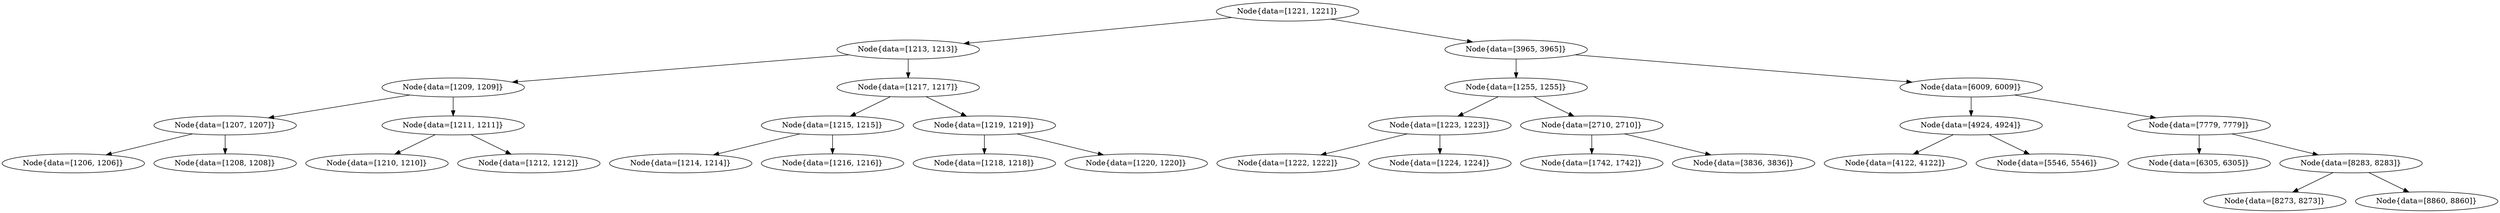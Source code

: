 digraph G{
1527171353 [label="Node{data=[1221, 1221]}"]
1527171353 -> 1241917649
1241917649 [label="Node{data=[1213, 1213]}"]
1241917649 -> 1783708853
1783708853 [label="Node{data=[1209, 1209]}"]
1783708853 -> 1293485294
1293485294 [label="Node{data=[1207, 1207]}"]
1293485294 -> 540693077
540693077 [label="Node{data=[1206, 1206]}"]
1293485294 -> 1535223331
1535223331 [label="Node{data=[1208, 1208]}"]
1783708853 -> 945196402
945196402 [label="Node{data=[1211, 1211]}"]
945196402 -> 1030602978
1030602978 [label="Node{data=[1210, 1210]}"]
945196402 -> 1337431520
1337431520 [label="Node{data=[1212, 1212]}"]
1241917649 -> 424776331
424776331 [label="Node{data=[1217, 1217]}"]
424776331 -> 367047118
367047118 [label="Node{data=[1215, 1215]}"]
367047118 -> 1188632896
1188632896 [label="Node{data=[1214, 1214]}"]
367047118 -> 892505326
892505326 [label="Node{data=[1216, 1216]}"]
424776331 -> 543327497
543327497 [label="Node{data=[1219, 1219]}"]
543327497 -> 815545866
815545866 [label="Node{data=[1218, 1218]}"]
543327497 -> 1048654400
1048654400 [label="Node{data=[1220, 1220]}"]
1527171353 -> 527801474
527801474 [label="Node{data=[3965, 3965]}"]
527801474 -> 730532008
730532008 [label="Node{data=[1255, 1255]}"]
730532008 -> 2050363325
2050363325 [label="Node{data=[1223, 1223]}"]
2050363325 -> 1293037961
1293037961 [label="Node{data=[1222, 1222]}"]
2050363325 -> 2125477157
2125477157 [label="Node{data=[1224, 1224]}"]
730532008 -> 218999827
218999827 [label="Node{data=[2710, 2710]}"]
218999827 -> 1191973352
1191973352 [label="Node{data=[1742, 1742]}"]
218999827 -> 466546425
466546425 [label="Node{data=[3836, 3836]}"]
527801474 -> 1688795576
1688795576 [label="Node{data=[6009, 6009]}"]
1688795576 -> 69581834
69581834 [label="Node{data=[4924, 4924]}"]
69581834 -> 587296311
587296311 [label="Node{data=[4122, 4122]}"]
69581834 -> 1330963848
1330963848 [label="Node{data=[5546, 5546]}"]
1688795576 -> 1821552867
1821552867 [label="Node{data=[7779, 7779]}"]
1821552867 -> 1165919383
1165919383 [label="Node{data=[6305, 6305]}"]
1821552867 -> 1839610585
1839610585 [label="Node{data=[8283, 8283]}"]
1839610585 -> 87484992
87484992 [label="Node{data=[8273, 8273]}"]
1839610585 -> 2086291373
2086291373 [label="Node{data=[8860, 8860]}"]
}